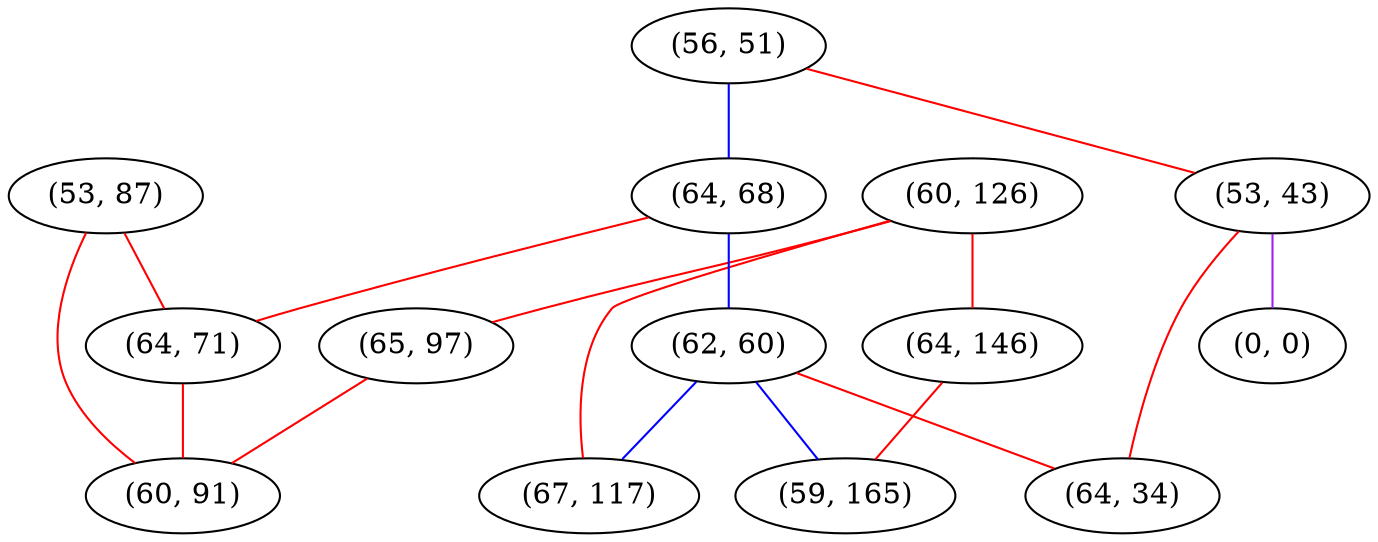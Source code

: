 graph "" {
"(56, 51)";
"(53, 87)";
"(60, 126)";
"(64, 68)";
"(53, 43)";
"(64, 146)";
"(64, 71)";
"(65, 97)";
"(62, 60)";
"(0, 0)";
"(60, 91)";
"(59, 165)";
"(67, 117)";
"(64, 34)";
"(56, 51)" -- "(64, 68)"  [color=blue, key=0, weight=3];
"(56, 51)" -- "(53, 43)"  [color=red, key=0, weight=1];
"(53, 87)" -- "(64, 71)"  [color=red, key=0, weight=1];
"(53, 87)" -- "(60, 91)"  [color=red, key=0, weight=1];
"(60, 126)" -- "(67, 117)"  [color=red, key=0, weight=1];
"(60, 126)" -- "(64, 146)"  [color=red, key=0, weight=1];
"(60, 126)" -- "(65, 97)"  [color=red, key=0, weight=1];
"(64, 68)" -- "(62, 60)"  [color=blue, key=0, weight=3];
"(64, 68)" -- "(64, 71)"  [color=red, key=0, weight=1];
"(53, 43)" -- "(0, 0)"  [color=purple, key=0, weight=4];
"(53, 43)" -- "(64, 34)"  [color=red, key=0, weight=1];
"(64, 146)" -- "(59, 165)"  [color=red, key=0, weight=1];
"(64, 71)" -- "(60, 91)"  [color=red, key=0, weight=1];
"(65, 97)" -- "(60, 91)"  [color=red, key=0, weight=1];
"(62, 60)" -- "(59, 165)"  [color=blue, key=0, weight=3];
"(62, 60)" -- "(64, 34)"  [color=red, key=0, weight=1];
"(62, 60)" -- "(67, 117)"  [color=blue, key=0, weight=3];
}
